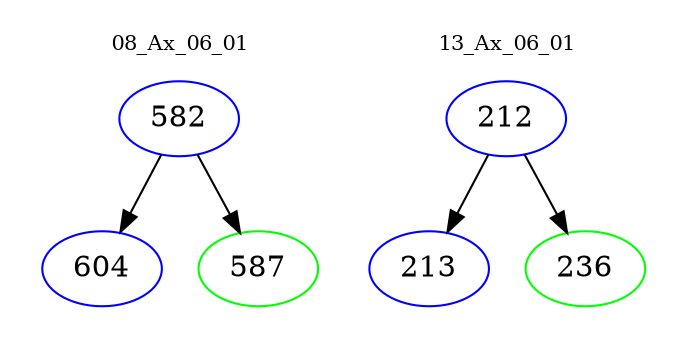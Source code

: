 digraph{
subgraph cluster_0 {
color = white
label = "08_Ax_06_01";
fontsize=10;
T0_582 [label="582", color="blue"]
T0_582 -> T0_604 [color="black"]
T0_604 [label="604", color="blue"]
T0_582 -> T0_587 [color="black"]
T0_587 [label="587", color="green"]
}
subgraph cluster_1 {
color = white
label = "13_Ax_06_01";
fontsize=10;
T1_212 [label="212", color="blue"]
T1_212 -> T1_213 [color="black"]
T1_213 [label="213", color="blue"]
T1_212 -> T1_236 [color="black"]
T1_236 [label="236", color="green"]
}
}
